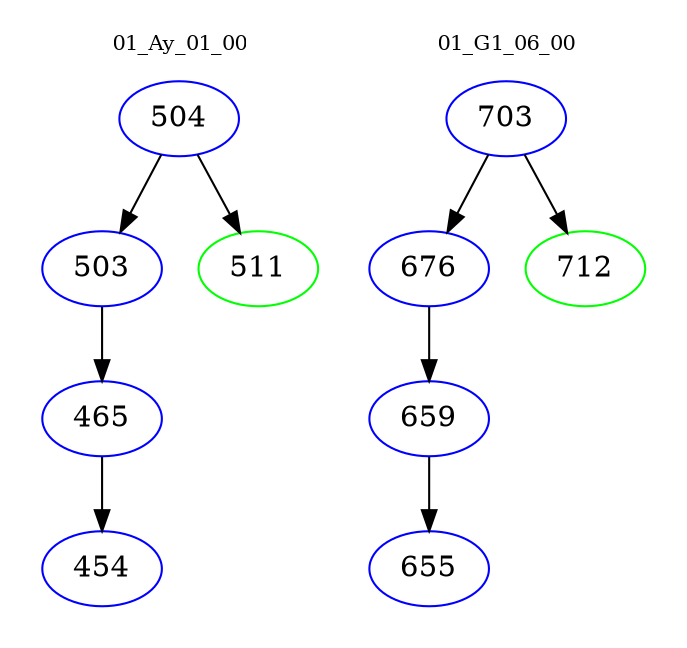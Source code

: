 digraph{
subgraph cluster_0 {
color = white
label = "01_Ay_01_00";
fontsize=10;
T0_504 [label="504", color="blue"]
T0_504 -> T0_503 [color="black"]
T0_503 [label="503", color="blue"]
T0_503 -> T0_465 [color="black"]
T0_465 [label="465", color="blue"]
T0_465 -> T0_454 [color="black"]
T0_454 [label="454", color="blue"]
T0_504 -> T0_511 [color="black"]
T0_511 [label="511", color="green"]
}
subgraph cluster_1 {
color = white
label = "01_G1_06_00";
fontsize=10;
T1_703 [label="703", color="blue"]
T1_703 -> T1_676 [color="black"]
T1_676 [label="676", color="blue"]
T1_676 -> T1_659 [color="black"]
T1_659 [label="659", color="blue"]
T1_659 -> T1_655 [color="black"]
T1_655 [label="655", color="blue"]
T1_703 -> T1_712 [color="black"]
T1_712 [label="712", color="green"]
}
}
